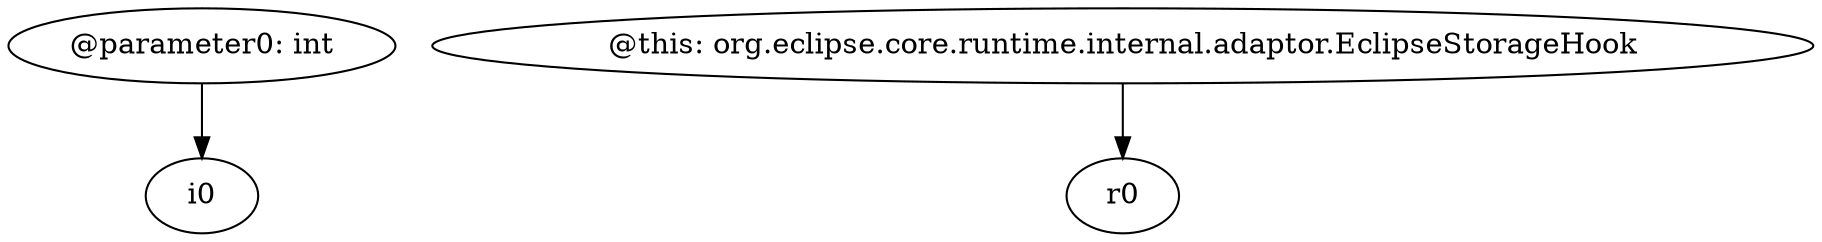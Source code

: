 digraph g {
0[label="@parameter0: int"]
1[label="i0"]
0->1[label=""]
2[label="@this: org.eclipse.core.runtime.internal.adaptor.EclipseStorageHook"]
3[label="r0"]
2->3[label=""]
}